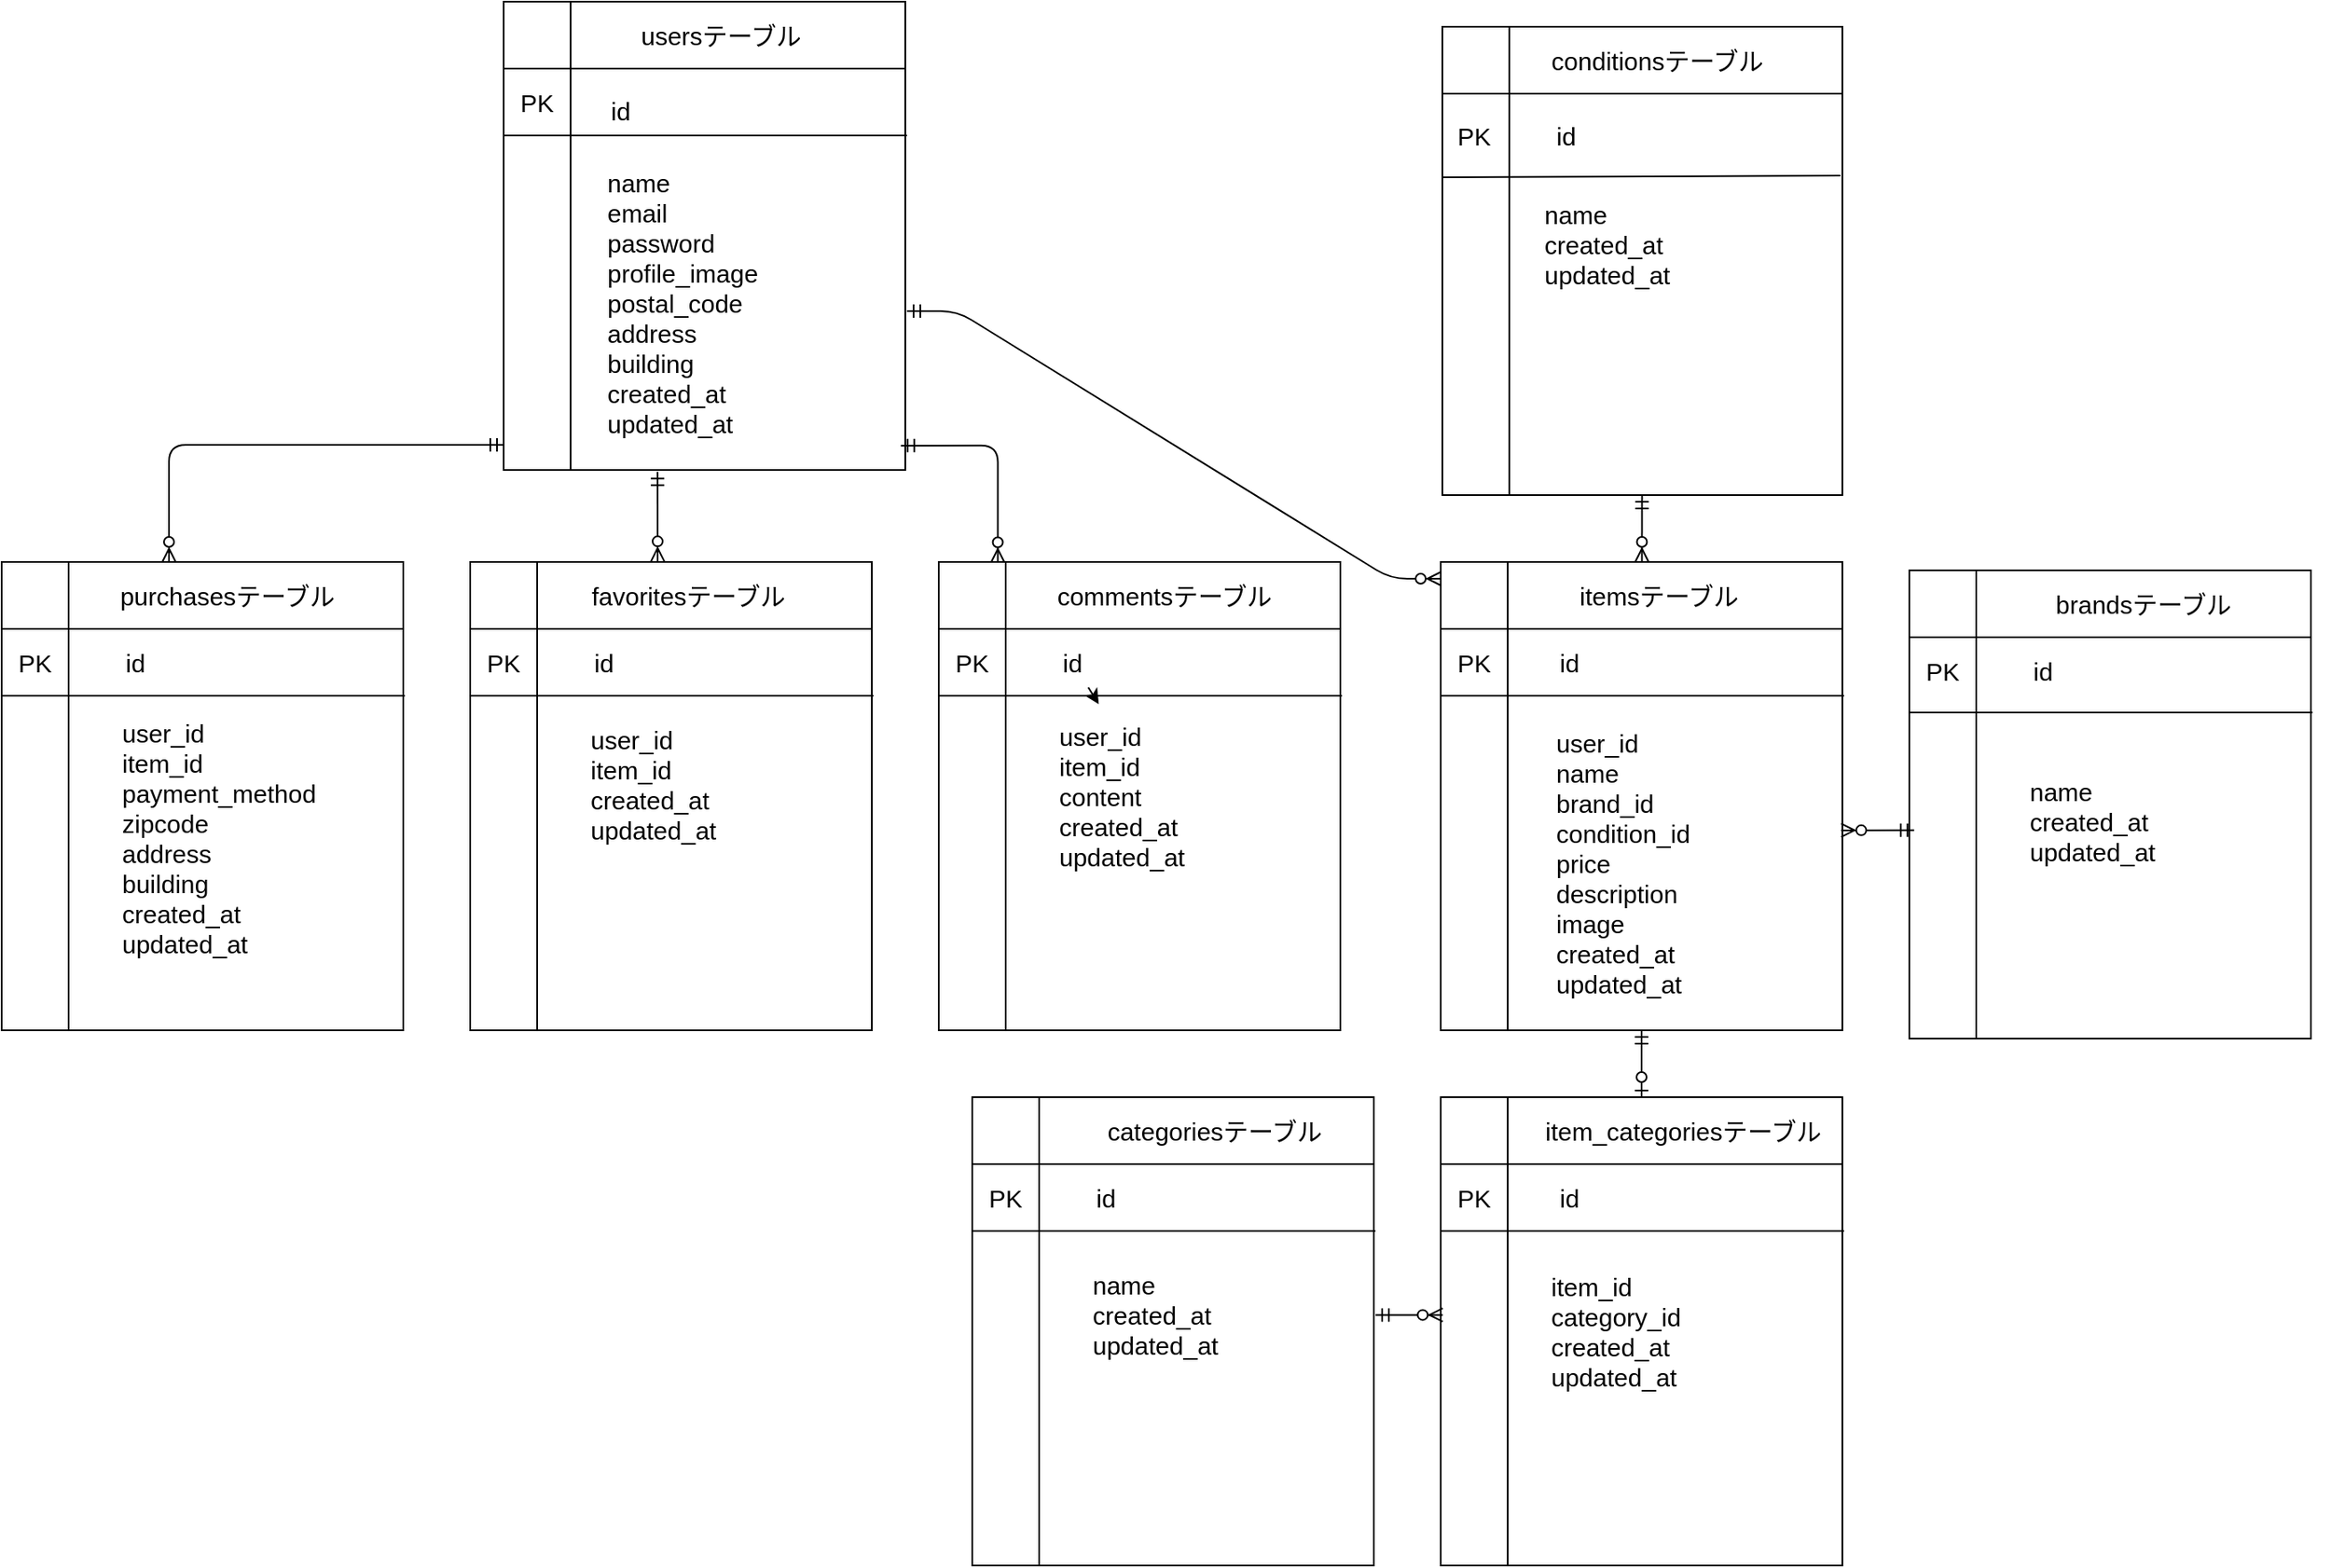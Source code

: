 <mxfile>
    <diagram id="wPLTi81QSWGkvH1TNwBd" name="ページ1">
        <mxGraphModel dx="1408" dy="1781" grid="1" gridSize="10" guides="1" tooltips="1" connect="1" arrows="0" fold="1" page="1" pageScale="1" pageWidth="827" pageHeight="1169" math="0" shadow="0">
            <root>
                <mxCell id="0"/>
                <mxCell id="1" parent="0"/>
                <mxCell id="25" value="" style="group" parent="1" vertex="1" connectable="0">
                    <mxGeometry x="-490" y="-25" width="240.96" height="290" as="geometry"/>
                </mxCell>
                <mxCell id="104" value="" style="group" parent="25" vertex="1" connectable="0">
                    <mxGeometry width="240.96" height="280" as="geometry"/>
                </mxCell>
                <mxCell id="15" value="" style="shape=internalStorage;whiteSpace=wrap;html=1;backgroundOutline=1;dx=40;dy=40;" parent="104" vertex="1">
                    <mxGeometry width="240" height="280" as="geometry"/>
                </mxCell>
                <mxCell id="17" value="" style="endArrow=none;html=1;rounded=0;exitX=-0.004;exitY=0.404;exitDx=0;exitDy=0;exitPerimeter=0;" parent="104" edge="1">
                    <mxGeometry relative="1" as="geometry">
                        <mxPoint x="2.132e-14" y="80.0" as="sourcePoint"/>
                        <mxPoint x="240.96" y="80.04" as="targetPoint"/>
                    </mxGeometry>
                </mxCell>
                <mxCell id="23" value="&lt;font style=&quot;font-size: 15px;&quot;&gt;PK&lt;/font&gt;" style="text;html=1;align=center;verticalAlign=middle;whiteSpace=wrap;rounded=0;" parent="104" vertex="1">
                    <mxGeometry y="40" width="40" height="40" as="geometry"/>
                </mxCell>
                <mxCell id="24" value="&lt;font style=&quot;font-size: 15px;&quot;&gt;id&lt;/font&gt;" style="text;html=1;align=center;verticalAlign=middle;whiteSpace=wrap;rounded=0;" parent="104" vertex="1">
                    <mxGeometry x="40" y="50" width="60" height="30" as="geometry"/>
                </mxCell>
                <mxCell id="22" value="&lt;font style=&quot;font-size: 15px;&quot;&gt;usersテーブル&lt;/font&gt;" style="text;html=1;align=center;verticalAlign=middle;whiteSpace=wrap;rounded=0;" parent="104" vertex="1">
                    <mxGeometry x="70.48" width="119.52" height="40" as="geometry"/>
                </mxCell>
                <mxCell id="87" value="&lt;span style=&quot;font-size: 15px;&quot;&gt;name&lt;/span&gt;&lt;div&gt;&lt;span style=&quot;font-size: 15px;&quot;&gt;email&lt;/span&gt;&lt;/div&gt;&lt;div&gt;&lt;span style=&quot;font-size: 15px;&quot;&gt;password&lt;/span&gt;&lt;/div&gt;&lt;div&gt;&lt;span style=&quot;font-size: 15px;&quot;&gt;profile_image&lt;/span&gt;&lt;/div&gt;&lt;div&gt;&lt;span style=&quot;font-size: 15px;&quot;&gt;postal_code&lt;/span&gt;&lt;/div&gt;&lt;div&gt;&lt;span style=&quot;font-size: 15px;&quot;&gt;address&lt;/span&gt;&lt;/div&gt;&lt;div&gt;&lt;span style=&quot;font-size: 15px;&quot;&gt;building&lt;/span&gt;&lt;/div&gt;&lt;div&gt;&lt;span style=&quot;font-size: 15px;&quot;&gt;created_at&lt;/span&gt;&lt;/div&gt;&lt;div&gt;&lt;span style=&quot;font-size: 15px;&quot;&gt;updated_at&lt;/span&gt;&lt;/div&gt;" style="text;html=1;align=left;verticalAlign=middle;whiteSpace=wrap;rounded=0;" parent="104" vertex="1">
                    <mxGeometry x="60.0" y="90" width="160" height="180" as="geometry"/>
                </mxCell>
                <mxCell id="31" value="" style="group" parent="1" vertex="1" connectable="0">
                    <mxGeometry x="-210" y="630" width="261.44" height="280" as="geometry"/>
                </mxCell>
                <mxCell id="105" value="" style="group" parent="31" vertex="1" connectable="0">
                    <mxGeometry width="240.96" height="280" as="geometry"/>
                </mxCell>
                <mxCell id="32" value="" style="shape=internalStorage;whiteSpace=wrap;html=1;backgroundOutline=1;dx=40;dy=40;" parent="105" vertex="1">
                    <mxGeometry width="240" height="280" as="geometry"/>
                </mxCell>
                <mxCell id="33" value="" style="endArrow=none;html=1;rounded=0;exitX=-0.004;exitY=0.404;exitDx=0;exitDy=0;exitPerimeter=0;" parent="105" edge="1">
                    <mxGeometry relative="1" as="geometry">
                        <mxPoint x="2.132e-14" y="80.0" as="sourcePoint"/>
                        <mxPoint x="240.96" y="80.04" as="targetPoint"/>
                    </mxGeometry>
                </mxCell>
                <mxCell id="34" value="&lt;font style=&quot;font-size: 15px;&quot;&gt;PK&lt;/font&gt;" style="text;html=1;align=center;verticalAlign=middle;whiteSpace=wrap;rounded=0;" parent="105" vertex="1">
                    <mxGeometry y="40" width="40" height="40" as="geometry"/>
                </mxCell>
                <mxCell id="35" value="&lt;font style=&quot;font-size: 15px;&quot;&gt;id&lt;/font&gt;" style="text;html=1;align=center;verticalAlign=middle;whiteSpace=wrap;rounded=0;" parent="105" vertex="1">
                    <mxGeometry x="50" y="45" width="60" height="30" as="geometry"/>
                </mxCell>
                <mxCell id="77" value="&lt;font style=&quot;font-size: 15px;&quot;&gt;categoriesテーブル&lt;/font&gt;" style="text;html=1;align=center;verticalAlign=middle;whiteSpace=wrap;rounded=0;" parent="105" vertex="1">
                    <mxGeometry x="70" width="150" height="40" as="geometry"/>
                </mxCell>
                <mxCell id="90" value="&lt;font style=&quot;font-size: 15px;&quot;&gt;name&lt;/font&gt;&lt;div&gt;&lt;font style=&quot;font-size: 15px;&quot;&gt;created_at&lt;/font&gt;&lt;/div&gt;&lt;div&gt;&lt;font style=&quot;font-size: 15px;&quot;&gt;updated_at&lt;/font&gt;&lt;/div&gt;" style="text;html=1;align=left;verticalAlign=middle;whiteSpace=wrap;rounded=0;" parent="105" vertex="1">
                    <mxGeometry x="70" y="80" width="110" height="100" as="geometry"/>
                </mxCell>
                <mxCell id="41" value="" style="group" parent="1" vertex="1" connectable="0">
                    <mxGeometry x="70" y="40" width="240" height="280" as="geometry"/>
                </mxCell>
                <mxCell id="136" value="" style="group" parent="41" vertex="1" connectable="0">
                    <mxGeometry y="-50" width="240.0" height="280" as="geometry"/>
                </mxCell>
                <mxCell id="42" value="" style="shape=internalStorage;whiteSpace=wrap;html=1;backgroundOutline=1;dx=40;dy=40;" parent="136" vertex="1">
                    <mxGeometry x="0.956" width="239.044" height="280" as="geometry"/>
                </mxCell>
                <mxCell id="43" value="" style="endArrow=none;html=1;rounded=0;exitX=-0.004;exitY=0.404;exitDx=0;exitDy=0;exitPerimeter=0;" parent="136" target="42" edge="1">
                    <mxGeometry relative="1" as="geometry">
                        <mxPoint x="2.123e-14" y="130.0" as="sourcePoint"/>
                        <mxPoint x="240" y="130.04" as="targetPoint"/>
                    </mxGeometry>
                </mxCell>
                <mxCell id="45" value="&lt;font style=&quot;font-size: 15px;&quot;&gt;id&lt;/font&gt;" style="text;html=1;align=center;verticalAlign=middle;whiteSpace=wrap;rounded=0;" parent="136" vertex="1">
                    <mxGeometry x="49.801" y="50" width="49.801" height="30" as="geometry"/>
                </mxCell>
                <mxCell id="102" value="&lt;font style=&quot;font-size: 15px;&quot;&gt;name&lt;/font&gt;&lt;div&gt;&lt;font style=&quot;font-size: 15px;&quot;&gt;created_at&lt;/font&gt;&lt;/div&gt;&lt;div&gt;&lt;span style=&quot;font-size: 15px;&quot;&gt;updated_at&lt;/span&gt;&lt;/div&gt;" style="text;html=1;align=left;verticalAlign=middle;whiteSpace=wrap;rounded=0;" parent="136" vertex="1">
                    <mxGeometry x="59.761" y="90" width="139.442" height="80" as="geometry"/>
                </mxCell>
                <mxCell id="83" value="&lt;font style=&quot;font-size: 15px;&quot;&gt;conditionsテーブル&lt;/font&gt;" style="text;html=1;align=center;verticalAlign=middle;whiteSpace=wrap;rounded=0;" parent="136" vertex="1">
                    <mxGeometry x="49.801" width="159.363" height="40" as="geometry"/>
                </mxCell>
                <mxCell id="135" value="" style="endArrow=none;html=1;rounded=0;entryX=0.995;entryY=0.318;entryDx=0;entryDy=0;entryPerimeter=0;" parent="136" target="42" edge="1">
                    <mxGeometry relative="1" as="geometry">
                        <mxPoint x="0.956" y="90" as="sourcePoint"/>
                        <mxPoint x="160.319" y="90" as="targetPoint"/>
                    </mxGeometry>
                </mxCell>
                <mxCell id="44" value="&lt;font style=&quot;font-size: 15px;&quot;&gt;PK&lt;/font&gt;" style="text;html=1;align=center;verticalAlign=middle;whiteSpace=wrap;rounded=0;" parent="136" vertex="1">
                    <mxGeometry y="45" width="39.841" height="40" as="geometry"/>
                </mxCell>
                <mxCell id="36" value="" style="group" parent="1" vertex="1" connectable="0">
                    <mxGeometry x="-230" y="310" width="240.96" height="280" as="geometry"/>
                </mxCell>
                <mxCell id="37" value="" style="shape=internalStorage;whiteSpace=wrap;html=1;backgroundOutline=1;dx=40;dy=40;" parent="36" vertex="1">
                    <mxGeometry width="240" height="280" as="geometry"/>
                </mxCell>
                <mxCell id="38" value="" style="endArrow=none;html=1;rounded=0;exitX=-0.004;exitY=0.404;exitDx=0;exitDy=0;exitPerimeter=0;" parent="36" edge="1">
                    <mxGeometry relative="1" as="geometry">
                        <mxPoint x="2.132e-14" y="80.0" as="sourcePoint"/>
                        <mxPoint x="240.96" y="80.04" as="targetPoint"/>
                    </mxGeometry>
                </mxCell>
                <mxCell id="39" value="&lt;font style=&quot;font-size: 15px;&quot;&gt;PK&lt;/font&gt;" style="text;html=1;align=center;verticalAlign=middle;whiteSpace=wrap;rounded=0;" parent="36" vertex="1">
                    <mxGeometry y="40" width="40" height="40" as="geometry"/>
                </mxCell>
                <mxCell id="131" value="" style="edgeStyle=none;html=1;" parent="36" source="40" target="93" edge="1">
                    <mxGeometry relative="1" as="geometry"/>
                </mxCell>
                <mxCell id="40" value="&lt;font style=&quot;font-size: 15px;&quot;&gt;id&lt;/font&gt;" style="text;html=1;align=center;verticalAlign=middle;whiteSpace=wrap;rounded=0;" parent="36" vertex="1">
                    <mxGeometry x="50" y="45" width="60" height="30" as="geometry"/>
                </mxCell>
                <mxCell id="80" value="&lt;font style=&quot;font-size: 15px;&quot;&gt;commentsテーブル&lt;/font&gt;" style="text;html=1;align=center;verticalAlign=middle;whiteSpace=wrap;rounded=0;" parent="36" vertex="1">
                    <mxGeometry x="60" width="150" height="40" as="geometry"/>
                </mxCell>
                <mxCell id="93" value="&lt;font style=&quot;font-size: 15px;&quot;&gt;user_id&lt;/font&gt;&lt;div&gt;&lt;font style=&quot;font-size: 15px;&quot;&gt;item_id&lt;/font&gt;&lt;/div&gt;&lt;div&gt;&lt;font style=&quot;font-size: 15px;&quot;&gt;content&lt;/font&gt;&lt;/div&gt;&lt;div&gt;&lt;font style=&quot;font-size: 15px;&quot;&gt;created_at&lt;/font&gt;&lt;/div&gt;&lt;div&gt;&lt;font style=&quot;font-size: 15px;&quot;&gt;updated_at&lt;/font&gt;&lt;/div&gt;" style="text;html=1;align=left;verticalAlign=middle;whiteSpace=wrap;rounded=0;" parent="36" vertex="1">
                    <mxGeometry x="70.0" y="85" width="120" height="110" as="geometry"/>
                </mxCell>
                <mxCell id="54" value="" style="group" parent="1" vertex="1" connectable="0">
                    <mxGeometry x="70" y="630" width="240.96" height="280" as="geometry"/>
                </mxCell>
                <mxCell id="55" value="" style="shape=internalStorage;whiteSpace=wrap;html=1;backgroundOutline=1;dx=40;dy=40;" parent="54" vertex="1">
                    <mxGeometry width="240" height="280" as="geometry"/>
                </mxCell>
                <mxCell id="56" value="" style="endArrow=none;html=1;rounded=0;exitX=-0.004;exitY=0.404;exitDx=0;exitDy=0;exitPerimeter=0;" parent="54" edge="1">
                    <mxGeometry relative="1" as="geometry">
                        <mxPoint x="2.132e-14" y="80.0" as="sourcePoint"/>
                        <mxPoint x="240.96" y="80.04" as="targetPoint"/>
                    </mxGeometry>
                </mxCell>
                <mxCell id="57" value="&lt;font style=&quot;font-size: 15px;&quot;&gt;PK&lt;/font&gt;" style="text;html=1;align=center;verticalAlign=middle;whiteSpace=wrap;rounded=0;" parent="54" vertex="1">
                    <mxGeometry y="40" width="40" height="40" as="geometry"/>
                </mxCell>
                <mxCell id="58" value="&lt;font style=&quot;font-size: 15px;&quot;&gt;id&lt;/font&gt;" style="text;html=1;align=center;verticalAlign=middle;whiteSpace=wrap;rounded=0;" parent="54" vertex="1">
                    <mxGeometry x="47" y="45" width="60" height="30" as="geometry"/>
                </mxCell>
                <mxCell id="78" value="&lt;font style=&quot;font-size: 15px;&quot;&gt;item_categoriesテーブル&lt;/font&gt;" style="text;html=1;align=center;verticalAlign=middle;whiteSpace=wrap;rounded=0;" parent="54" vertex="1">
                    <mxGeometry x="60" width="170" height="40" as="geometry"/>
                </mxCell>
                <mxCell id="91" value="&lt;font style=&quot;font-size: 15px;&quot;&gt;item_id&lt;/font&gt;&lt;div&gt;&lt;font style=&quot;font-size: 15px;&quot;&gt;category_id&lt;/font&gt;&lt;/div&gt;&lt;div&gt;&lt;font style=&quot;font-size: 15px;&quot;&gt;created_at&lt;/font&gt;&lt;/div&gt;&lt;div&gt;&lt;font style=&quot;font-size: 15px;&quot;&gt;updated_at&lt;/font&gt;&lt;/div&gt;" style="text;html=1;align=left;verticalAlign=middle;whiteSpace=wrap;rounded=0;" parent="54" vertex="1">
                    <mxGeometry x="64" y="87.5" width="113" height="105" as="geometry"/>
                </mxCell>
                <mxCell id="60" value="" style="group" parent="1" vertex="1" connectable="0">
                    <mxGeometry x="-510" y="310" width="240.96" height="280" as="geometry"/>
                </mxCell>
                <mxCell id="61" value="" style="shape=internalStorage;whiteSpace=wrap;html=1;backgroundOutline=1;dx=40;dy=40;" parent="60" vertex="1">
                    <mxGeometry width="240" height="280" as="geometry"/>
                </mxCell>
                <mxCell id="62" value="" style="endArrow=none;html=1;rounded=0;exitX=-0.004;exitY=0.404;exitDx=0;exitDy=0;exitPerimeter=0;" parent="60" edge="1">
                    <mxGeometry relative="1" as="geometry">
                        <mxPoint x="2.132e-14" y="80.0" as="sourcePoint"/>
                        <mxPoint x="240.96" y="80.04" as="targetPoint"/>
                    </mxGeometry>
                </mxCell>
                <mxCell id="63" value="&lt;font style=&quot;font-size: 15px;&quot;&gt;PK&lt;/font&gt;" style="text;html=1;align=center;verticalAlign=middle;whiteSpace=wrap;rounded=0;" parent="60" vertex="1">
                    <mxGeometry y="40" width="40" height="40" as="geometry"/>
                </mxCell>
                <mxCell id="64" value="&lt;font style=&quot;font-size: 15px;&quot;&gt;id&lt;/font&gt;" style="text;html=1;align=center;verticalAlign=middle;whiteSpace=wrap;rounded=0;" parent="60" vertex="1">
                    <mxGeometry x="50" y="45" width="60" height="30" as="geometry"/>
                </mxCell>
                <mxCell id="79" value="&lt;font style=&quot;font-size: 15px;&quot;&gt;favoritesテーブル&lt;/font&gt;" style="text;html=1;align=center;verticalAlign=middle;whiteSpace=wrap;rounded=0;" parent="60" vertex="1">
                    <mxGeometry x="40" width="180.96" height="40" as="geometry"/>
                </mxCell>
                <mxCell id="92" value="&lt;font style=&quot;font-size: 15px;&quot;&gt;user_id&lt;/font&gt;&lt;div&gt;&lt;font style=&quot;font-size: 15px;&quot;&gt;item_id&lt;/font&gt;&lt;/div&gt;&lt;div&gt;&lt;font style=&quot;font-size: 15px;&quot;&gt;created_at&lt;/font&gt;&lt;/div&gt;&lt;div&gt;&lt;span style=&quot;font-size: 15px;&quot;&gt;updated_at&lt;/span&gt;&lt;/div&gt;" style="text;html=1;align=left;verticalAlign=middle;whiteSpace=wrap;rounded=0;" parent="60" vertex="1">
                    <mxGeometry x="70" y="80" width="100" height="105" as="geometry"/>
                </mxCell>
                <mxCell id="66" value="" style="group" parent="1" vertex="1" connectable="0">
                    <mxGeometry x="-790" y="310" width="240.96" height="280" as="geometry"/>
                </mxCell>
                <mxCell id="67" value="" style="shape=internalStorage;whiteSpace=wrap;html=1;backgroundOutline=1;dx=40;dy=40;" parent="66" vertex="1">
                    <mxGeometry width="240" height="280" as="geometry"/>
                </mxCell>
                <mxCell id="68" value="" style="endArrow=none;html=1;rounded=0;exitX=-0.004;exitY=0.404;exitDx=0;exitDy=0;exitPerimeter=0;" parent="66" edge="1">
                    <mxGeometry relative="1" as="geometry">
                        <mxPoint x="2.132e-14" y="80.0" as="sourcePoint"/>
                        <mxPoint x="240.96" y="80.04" as="targetPoint"/>
                    </mxGeometry>
                </mxCell>
                <mxCell id="69" value="&lt;font style=&quot;font-size: 15px;&quot;&gt;PK&lt;/font&gt;" style="text;html=1;align=center;verticalAlign=middle;whiteSpace=wrap;rounded=0;" parent="66" vertex="1">
                    <mxGeometry y="40" width="40" height="40" as="geometry"/>
                </mxCell>
                <mxCell id="70" value="&lt;font style=&quot;font-size: 15px;&quot;&gt;id&lt;/font&gt;" style="text;html=1;align=center;verticalAlign=middle;whiteSpace=wrap;rounded=0;" parent="66" vertex="1">
                    <mxGeometry x="50" y="45" width="60" height="30" as="geometry"/>
                </mxCell>
                <mxCell id="81" value="&lt;font style=&quot;font-size: 15px;&quot;&gt;purchasesテーブル&lt;/font&gt;" style="text;html=1;align=center;verticalAlign=middle;whiteSpace=wrap;rounded=0;" parent="66" vertex="1">
                    <mxGeometry x="50" width="170" height="40" as="geometry"/>
                </mxCell>
                <mxCell id="94" value="&lt;font style=&quot;font-size: 15px;&quot;&gt;user_id&lt;/font&gt;&lt;div&gt;&lt;font style=&quot;font-size: 15px;&quot;&gt;item_id&lt;/font&gt;&lt;/div&gt;&lt;div&gt;&lt;font style=&quot;font-size: 15px;&quot;&gt;payment_method&lt;/font&gt;&lt;/div&gt;&lt;div&gt;&lt;font style=&quot;font-size: 15px;&quot;&gt;zipcode&lt;/font&gt;&lt;/div&gt;&lt;div&gt;&lt;font style=&quot;font-size: 15px;&quot;&gt;address&lt;/font&gt;&lt;/div&gt;&lt;div&gt;&lt;font style=&quot;font-size: 15px;&quot;&gt;building&lt;/font&gt;&lt;/div&gt;&lt;div&gt;&lt;font style=&quot;font-size: 15px;&quot;&gt;created_at&lt;/font&gt;&lt;/div&gt;&lt;div&gt;&lt;font style=&quot;font-size: 15px;&quot;&gt;updated_at&lt;/font&gt;&lt;/div&gt;" style="text;html=1;align=left;verticalAlign=middle;whiteSpace=wrap;rounded=0;" parent="66" vertex="1">
                    <mxGeometry x="70" y="90" width="150" height="150" as="geometry"/>
                </mxCell>
                <mxCell id="71" value="" style="group" parent="1" vertex="1" connectable="0">
                    <mxGeometry x="360" y="295" width="240.96" height="580" as="geometry"/>
                </mxCell>
                <mxCell id="106" value="" style="group" parent="71" vertex="1" connectable="0">
                    <mxGeometry y="-5" width="240.96" height="280" as="geometry"/>
                </mxCell>
                <mxCell id="72" value="" style="shape=internalStorage;whiteSpace=wrap;html=1;backgroundOutline=1;dx=40;dy=40;" parent="106" vertex="1">
                    <mxGeometry x="-10.0" y="25" width="240.0" height="280" as="geometry"/>
                </mxCell>
                <mxCell id="73" value="" style="endArrow=none;html=1;rounded=0;exitX=-0.004;exitY=0.404;exitDx=0;exitDy=0;exitPerimeter=0;" parent="106" edge="1">
                    <mxGeometry relative="1" as="geometry">
                        <mxPoint x="-10.0" y="110.0" as="sourcePoint"/>
                        <mxPoint x="230.96" y="110.04" as="targetPoint"/>
                    </mxGeometry>
                </mxCell>
                <mxCell id="156" value="" style="edgeStyle=none;html=1;" parent="106" source="75" target="82" edge="1">
                    <mxGeometry relative="1" as="geometry"/>
                </mxCell>
                <mxCell id="75" value="&lt;font style=&quot;font-size: 15px;&quot;&gt;id&lt;/font&gt;" style="text;html=1;align=center;verticalAlign=middle;whiteSpace=wrap;rounded=0;" parent="106" vertex="1">
                    <mxGeometry x="40.0" y="65" width="60.0" height="40" as="geometry"/>
                </mxCell>
                <mxCell id="82" value="&lt;font style=&quot;font-size: 15px;&quot;&gt;brandsテーブル&lt;/font&gt;" style="text;html=1;align=center;verticalAlign=middle;whiteSpace=wrap;rounded=0;" parent="106" vertex="1">
                    <mxGeometry x="40.0" y="25" width="180.0" height="40" as="geometry"/>
                </mxCell>
                <mxCell id="95" value="&lt;font style=&quot;font-size: 15px;&quot;&gt;name&lt;/font&gt;&lt;div&gt;&lt;font style=&quot;font-size: 15px;&quot;&gt;created_at&lt;/font&gt;&lt;/div&gt;&lt;div&gt;&lt;span style=&quot;font-size: 15px;&quot;&gt;updated_at&lt;/span&gt;&lt;/div&gt;" style="text;html=1;align=left;verticalAlign=middle;whiteSpace=wrap;rounded=0;" parent="106" vertex="1">
                    <mxGeometry x="60" y="135" width="140.0" height="80" as="geometry"/>
                </mxCell>
                <mxCell id="74" value="&lt;font style=&quot;font-size: 15px;&quot;&gt;PK&lt;/font&gt;" style="text;html=1;align=center;verticalAlign=middle;whiteSpace=wrap;rounded=0;" parent="106" vertex="1">
                    <mxGeometry x="-10" y="65" width="40.0" height="40" as="geometry"/>
                </mxCell>
                <mxCell id="115" value="" style="fontSize=12;html=1;endArrow=ERzeroToMany;startArrow=ERmandOne;exitX=0.985;exitY=0.156;exitDx=0;exitDy=0;exitPerimeter=0;edgeStyle=entityRelationEdgeStyle;" parent="1" edge="1">
                    <mxGeometry width="100" height="100" relative="1" as="geometry">
                        <mxPoint x="-249.04" y="160.0" as="sourcePoint"/>
                        <mxPoint x="70" y="320" as="targetPoint"/>
                    </mxGeometry>
                </mxCell>
                <mxCell id="26" value="" style="group" parent="1" vertex="1" connectable="0">
                    <mxGeometry x="70" y="310" width="240.96" height="280" as="geometry"/>
                </mxCell>
                <mxCell id="27" value="" style="shape=internalStorage;whiteSpace=wrap;html=1;backgroundOutline=1;dx=40;dy=40;" parent="26" vertex="1">
                    <mxGeometry width="240" height="280" as="geometry"/>
                </mxCell>
                <mxCell id="28" value="" style="endArrow=none;html=1;rounded=0;exitX=-0.004;exitY=0.404;exitDx=0;exitDy=0;exitPerimeter=0;" parent="26" edge="1">
                    <mxGeometry relative="1" as="geometry">
                        <mxPoint x="2.132e-14" y="80.0" as="sourcePoint"/>
                        <mxPoint x="240.96" y="80.04" as="targetPoint"/>
                    </mxGeometry>
                </mxCell>
                <mxCell id="137" value="" style="group" parent="26" vertex="1" connectable="0">
                    <mxGeometry width="220" height="270" as="geometry"/>
                </mxCell>
                <mxCell id="29" value="&lt;font style=&quot;font-size: 15px;&quot;&gt;PK&lt;/font&gt;" style="text;html=1;align=center;verticalAlign=middle;whiteSpace=wrap;rounded=0;" parent="137" vertex="1">
                    <mxGeometry y="40" width="40" height="40" as="geometry"/>
                </mxCell>
                <mxCell id="30" value="&lt;font style=&quot;font-size: 15px;&quot;&gt;id&lt;/font&gt;" style="text;html=1;align=center;verticalAlign=middle;whiteSpace=wrap;rounded=0;" parent="137" vertex="1">
                    <mxGeometry x="47" y="45" width="60" height="30" as="geometry"/>
                </mxCell>
                <mxCell id="76" value="&lt;font style=&quot;font-size: 15px;&quot;&gt;itemsテーブル&lt;/font&gt;" style="text;html=1;align=center;verticalAlign=middle;whiteSpace=wrap;rounded=0;" parent="137" vertex="1">
                    <mxGeometry x="77" width="107" height="40" as="geometry"/>
                </mxCell>
                <mxCell id="88" value="&lt;font style=&quot;font-size: 15px;&quot;&gt;user_id&lt;/font&gt;&lt;div&gt;&lt;font style=&quot;font-size: 15px;&quot;&gt;name&lt;/font&gt;&lt;/div&gt;&lt;div&gt;&lt;font style=&quot;font-size: 15px;&quot;&gt;brand_id&lt;/font&gt;&lt;/div&gt;&lt;div&gt;&lt;font style=&quot;font-size: 15px;&quot;&gt;condition_id&lt;/font&gt;&lt;/div&gt;&lt;div&gt;&lt;font style=&quot;font-size: 15px;&quot;&gt;price&lt;/font&gt;&lt;/div&gt;&lt;div&gt;&lt;font style=&quot;font-size: 15px;&quot;&gt;description&lt;/font&gt;&lt;/div&gt;&lt;div&gt;&lt;font style=&quot;font-size: 15px;&quot;&gt;image&lt;/font&gt;&lt;/div&gt;&lt;div&gt;&lt;font style=&quot;font-size: 15px;&quot;&gt;created_at&lt;/font&gt;&lt;/div&gt;&lt;div&gt;&lt;font style=&quot;font-size: 15px;&quot;&gt;updated_at&lt;/font&gt;&lt;/div&gt;" style="text;html=1;align=left;verticalAlign=middle;whiteSpace=wrap;rounded=0;" parent="137" vertex="1">
                    <mxGeometry x="67" y="90" width="153" height="180" as="geometry"/>
                </mxCell>
                <mxCell id="138" value="" style="edgeStyle=entityRelationEdgeStyle;fontSize=12;html=1;endArrow=ERzeroToMany;startArrow=ERmandOne;exitX=1.004;exitY=0.465;exitDx=0;exitDy=0;exitPerimeter=0;entryX=0.005;entryY=0.465;entryDx=0;entryDy=0;entryPerimeter=0;" parent="1" source="32" target="55" edge="1">
                    <mxGeometry width="100" height="100" relative="1" as="geometry">
                        <mxPoint x="-35.8" y="780.45" as="sourcePoint"/>
                        <mxPoint x="30" y="770" as="targetPoint"/>
                        <Array as="points">
                            <mxPoint x="50" y="780"/>
                            <mxPoint x="-29.04" y="797.57"/>
                            <mxPoint x="70" y="780"/>
                            <mxPoint x="60" y="780"/>
                            <mxPoint x="61" y="800"/>
                        </Array>
                    </mxGeometry>
                </mxCell>
                <mxCell id="144" value="" style="fontSize=12;html=1;endArrow=ERzeroToOne;startArrow=ERmandOne;exitX=0.5;exitY=1;exitDx=0;exitDy=0;" parent="1" source="27" target="55" edge="1">
                    <mxGeometry width="100" height="100" relative="1" as="geometry">
                        <mxPoint x="402.4" y="910" as="sourcePoint"/>
                        <mxPoint x="380.0" y="646.28" as="targetPoint"/>
                    </mxGeometry>
                </mxCell>
                <mxCell id="149" value="" style="fontSize=12;html=1;endArrow=ERzeroToMany;startArrow=ERmandOne;entryX=0.997;entryY=0.573;entryDx=0;entryDy=0;entryPerimeter=0;exitX=0.012;exitY=0.555;exitDx=0;exitDy=0;exitPerimeter=0;" parent="1" source="72" target="27" edge="1">
                    <mxGeometry width="100" height="100" relative="1" as="geometry">
                        <mxPoint x="375" y="468" as="sourcePoint"/>
                        <mxPoint x="340" y="330" as="targetPoint"/>
                    </mxGeometry>
                </mxCell>
                <mxCell id="150" value="" style="fontSize=12;html=1;endArrow=ERzeroToMany;startArrow=ERmandOne;" parent="1" source="42" target="27" edge="1">
                    <mxGeometry width="100" height="100" relative="1" as="geometry">
                        <mxPoint x="283" y="170" as="sourcePoint"/>
                        <mxPoint x="120" y="370" as="targetPoint"/>
                    </mxGeometry>
                </mxCell>
                <mxCell id="116" value="" style="fontSize=12;html=1;endArrow=ERzeroToMany;startArrow=ERmandOne;strokeColor=default;entryX=0.398;entryY=-0.008;entryDx=0;entryDy=0;entryPerimeter=0;exitX=0.383;exitY=1.004;exitDx=0;exitDy=0;exitPerimeter=0;" parent="1" source="15" target="79" edge="1">
                    <mxGeometry width="100" height="100" relative="1" as="geometry">
                        <mxPoint x="-400" y="250" as="sourcePoint"/>
                        <mxPoint x="-400" y="300" as="targetPoint"/>
                    </mxGeometry>
                </mxCell>
                <mxCell id="119" value="" style="fontSize=12;html=1;endArrow=ERzeroToMany;startArrow=ERmandOne;edgeStyle=orthogonalEdgeStyle;" parent="1" edge="1">
                    <mxGeometry width="100" height="100" relative="1" as="geometry">
                        <mxPoint x="-490" y="240" as="sourcePoint"/>
                        <mxPoint x="-690" y="310" as="targetPoint"/>
                        <Array as="points">
                            <mxPoint x="-690" y="240"/>
                        </Array>
                    </mxGeometry>
                </mxCell>
                <mxCell id="117" value="" style="edgeStyle=orthogonalEdgeStyle;fontSize=12;html=1;endArrow=ERzeroToMany;startArrow=ERmandOne;entryX=0.147;entryY=0.001;entryDx=0;entryDy=0;entryPerimeter=0;exitX=0.989;exitY=0.948;exitDx=0;exitDy=0;exitPerimeter=0;" parent="1" source="15" target="37" edge="1">
                    <mxGeometry width="100" height="100" relative="1" as="geometry">
                        <mxPoint x="-247" y="230" as="sourcePoint"/>
                        <mxPoint x="-80" y="270" as="targetPoint"/>
                    </mxGeometry>
                </mxCell>
            </root>
        </mxGraphModel>
    </diagram>
</mxfile>